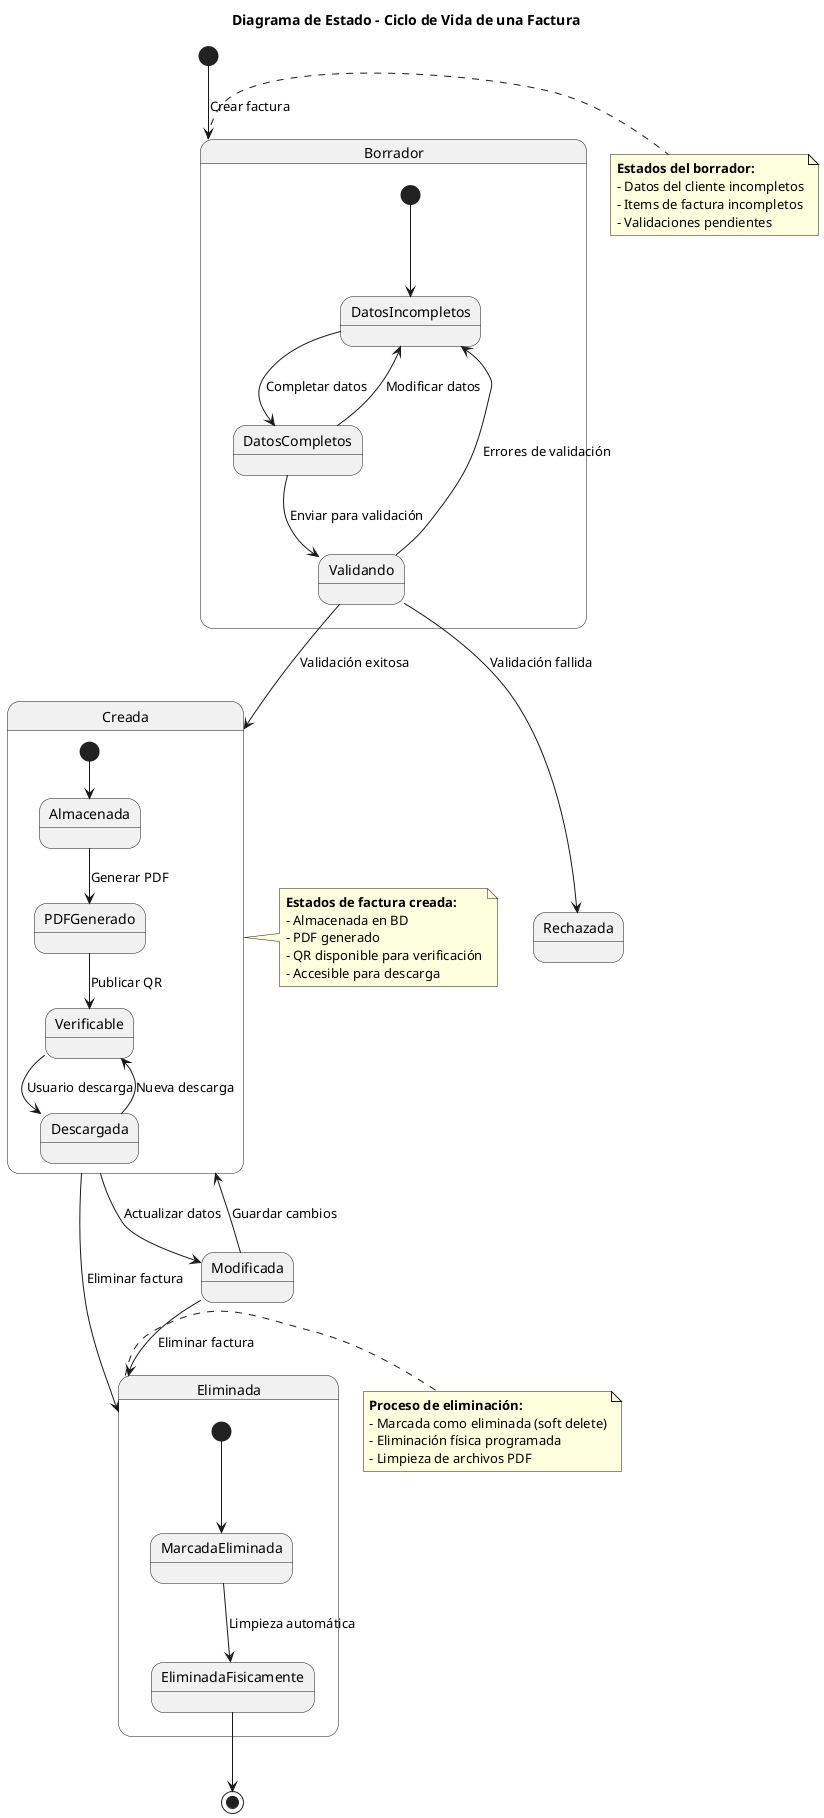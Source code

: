 @startuml Diagrama de Estado - Factura

title Diagrama de Estado - Ciclo de Vida de una Factura

[*] --> Borrador : Crear factura

state Borrador {
  [*] --> DatosIncompletos
  DatosIncompletos --> DatosCompletos : Completar datos
  DatosCompletos --> DatosIncompletos : Modificar datos
  DatosCompletos --> Validando : Enviar para validación
  Validando --> DatosIncompletos : Errores de validación
}

Validando --> Creada : Validación exitosa
Validando --> Rechazada : Validación fallida

state Creada {
  [*] --> Almacenada
  Almacenada --> PDFGenerado : Generar PDF
  PDFGenerado --> Verificable : Publicar QR
  Verificable --> Descargada : Usuario descarga
  Descargada --> Verificable : Nueva descarga
}

Creada --> Modificada : Actualizar datos
Modificada --> Creada : Guardar cambios

Creada --> Eliminada : Eliminar factura
Modificada --> Eliminada : Eliminar factura

state Eliminada {
  [*] --> MarcadaEliminada
  MarcadaEliminada --> EliminadaFisicamente : Limpieza automática
}

EliminadaFisicamente --> [*]

note right of Borrador
  **Estados del borrador:**
  - Datos del cliente incompletos
  - Items de factura incompletos
  - Validaciones pendientes
end note

note right of Creada
  **Estados de factura creada:**
  - Almacenada en BD
  - PDF generado
  - QR disponible para verificación
  - Accesible para descarga
end note

note right of Eliminada
  **Proceso de eliminación:**
  - Marcada como eliminada (soft delete)
  - Eliminación física programada
  - Limpieza de archivos PDF
end note

@enduml 